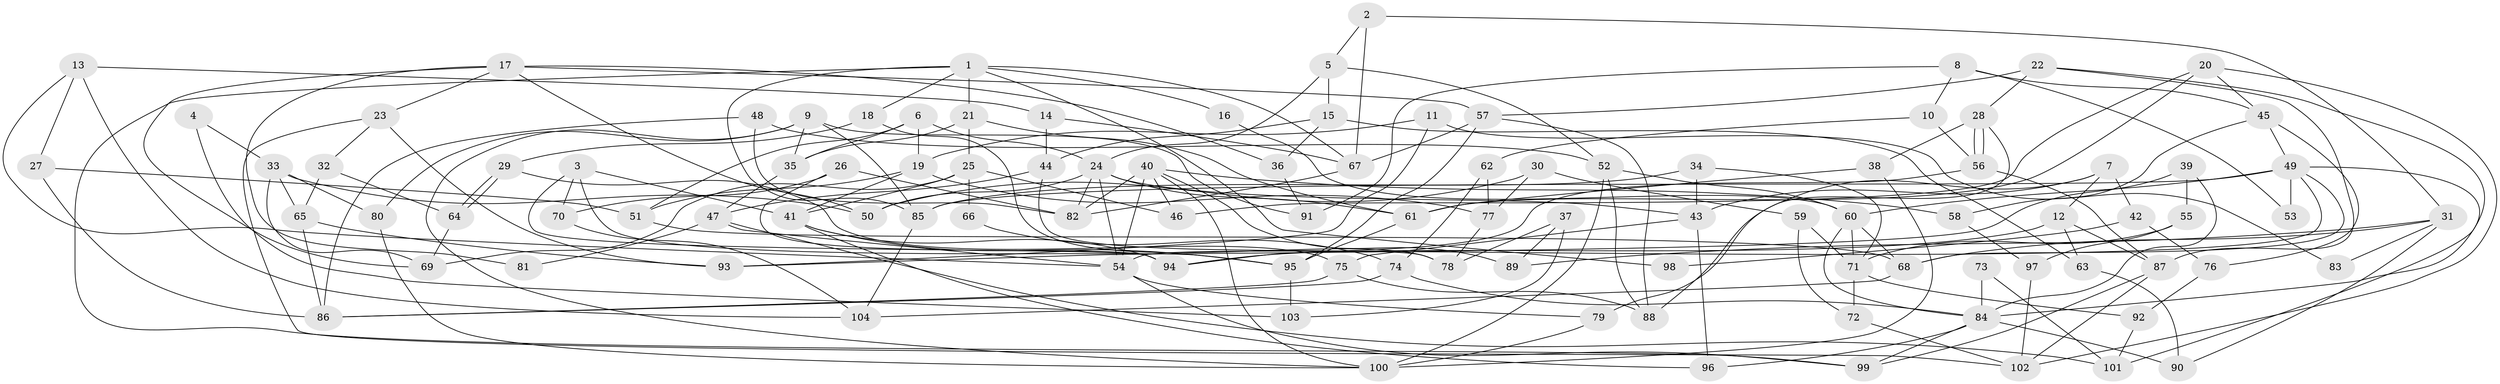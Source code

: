 // Generated by graph-tools (version 1.1) at 2025/36/03/09/25 02:36:06]
// undirected, 104 vertices, 208 edges
graph export_dot {
graph [start="1"]
  node [color=gray90,style=filled];
  1;
  2;
  3;
  4;
  5;
  6;
  7;
  8;
  9;
  10;
  11;
  12;
  13;
  14;
  15;
  16;
  17;
  18;
  19;
  20;
  21;
  22;
  23;
  24;
  25;
  26;
  27;
  28;
  29;
  30;
  31;
  32;
  33;
  34;
  35;
  36;
  37;
  38;
  39;
  40;
  41;
  42;
  43;
  44;
  45;
  46;
  47;
  48;
  49;
  50;
  51;
  52;
  53;
  54;
  55;
  56;
  57;
  58;
  59;
  60;
  61;
  62;
  63;
  64;
  65;
  66;
  67;
  68;
  69;
  70;
  71;
  72;
  73;
  74;
  75;
  76;
  77;
  78;
  79;
  80;
  81;
  82;
  83;
  84;
  85;
  86;
  87;
  88;
  89;
  90;
  91;
  92;
  93;
  94;
  95;
  96;
  97;
  98;
  99;
  100;
  101;
  102;
  103;
  104;
  1 -- 99;
  1 -- 67;
  1 -- 16;
  1 -- 18;
  1 -- 21;
  1 -- 85;
  1 -- 98;
  2 -- 5;
  2 -- 67;
  2 -- 31;
  3 -- 95;
  3 -- 94;
  3 -- 41;
  3 -- 70;
  4 -- 33;
  4 -- 103;
  5 -- 24;
  5 -- 52;
  5 -- 15;
  6 -- 24;
  6 -- 35;
  6 -- 19;
  6 -- 51;
  7 -- 79;
  7 -- 43;
  7 -- 12;
  7 -- 42;
  8 -- 45;
  8 -- 10;
  8 -- 53;
  8 -- 91;
  9 -- 100;
  9 -- 85;
  9 -- 35;
  9 -- 80;
  9 -- 91;
  10 -- 56;
  10 -- 62;
  11 -- 93;
  11 -- 19;
  11 -- 83;
  12 -- 87;
  12 -- 63;
  12 -- 94;
  13 -- 54;
  13 -- 104;
  13 -- 14;
  13 -- 27;
  14 -- 44;
  14 -- 67;
  15 -- 63;
  15 -- 36;
  15 -- 44;
  16 -- 60;
  17 -- 36;
  17 -- 69;
  17 -- 23;
  17 -- 50;
  17 -- 57;
  17 -- 81;
  18 -- 29;
  18 -- 78;
  19 -- 51;
  19 -- 41;
  19 -- 77;
  20 -- 45;
  20 -- 46;
  20 -- 61;
  20 -- 102;
  21 -- 61;
  21 -- 25;
  21 -- 35;
  22 -- 28;
  22 -- 57;
  22 -- 84;
  22 -- 87;
  23 -- 102;
  23 -- 32;
  23 -- 93;
  24 -- 43;
  24 -- 61;
  24 -- 50;
  24 -- 54;
  24 -- 82;
  25 -- 41;
  25 -- 46;
  25 -- 66;
  25 -- 69;
  26 -- 82;
  26 -- 94;
  26 -- 70;
  27 -- 51;
  27 -- 86;
  28 -- 56;
  28 -- 56;
  28 -- 38;
  28 -- 88;
  29 -- 64;
  29 -- 64;
  29 -- 75;
  30 -- 77;
  30 -- 50;
  30 -- 59;
  31 -- 68;
  31 -- 83;
  31 -- 89;
  31 -- 90;
  32 -- 64;
  32 -- 65;
  33 -- 50;
  33 -- 65;
  33 -- 69;
  33 -- 80;
  34 -- 43;
  34 -- 85;
  34 -- 71;
  35 -- 47;
  36 -- 91;
  37 -- 89;
  37 -- 78;
  37 -- 103;
  38 -- 100;
  38 -- 61;
  39 -- 84;
  39 -- 93;
  39 -- 55;
  40 -- 82;
  40 -- 54;
  40 -- 46;
  40 -- 58;
  40 -- 89;
  40 -- 100;
  41 -- 94;
  41 -- 95;
  41 -- 96;
  42 -- 76;
  42 -- 98;
  43 -- 75;
  43 -- 96;
  44 -- 47;
  44 -- 78;
  45 -- 49;
  45 -- 58;
  45 -- 76;
  47 -- 54;
  47 -- 81;
  47 -- 101;
  48 -- 52;
  48 -- 82;
  48 -- 86;
  49 -- 60;
  49 -- 85;
  49 -- 53;
  49 -- 54;
  49 -- 68;
  49 -- 101;
  51 -- 68;
  52 -- 100;
  52 -- 60;
  52 -- 88;
  54 -- 79;
  54 -- 99;
  55 -- 71;
  55 -- 97;
  56 -- 94;
  56 -- 87;
  57 -- 88;
  57 -- 67;
  57 -- 95;
  58 -- 97;
  59 -- 71;
  59 -- 72;
  60 -- 71;
  60 -- 84;
  60 -- 68;
  61 -- 95;
  62 -- 77;
  62 -- 74;
  63 -- 90;
  64 -- 69;
  65 -- 86;
  65 -- 93;
  66 -- 74;
  67 -- 82;
  68 -- 104;
  70 -- 104;
  71 -- 72;
  71 -- 92;
  72 -- 102;
  73 -- 84;
  73 -- 101;
  74 -- 86;
  74 -- 84;
  75 -- 86;
  75 -- 88;
  76 -- 92;
  77 -- 78;
  79 -- 100;
  80 -- 100;
  84 -- 99;
  84 -- 90;
  84 -- 96;
  85 -- 104;
  87 -- 99;
  87 -- 102;
  92 -- 101;
  95 -- 103;
  97 -- 102;
}
